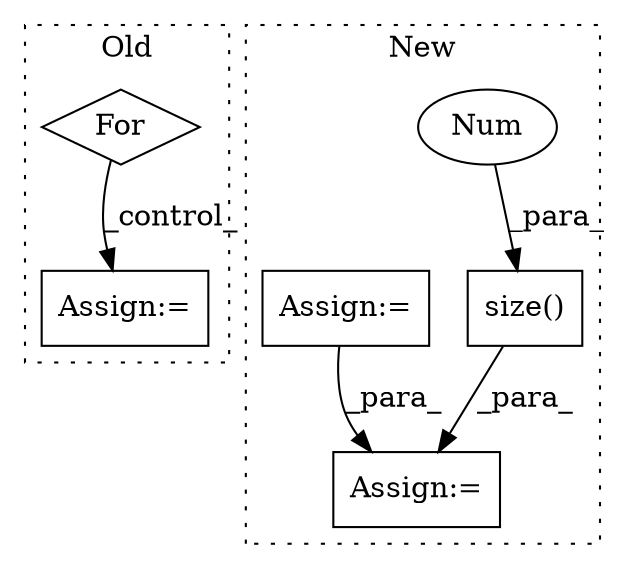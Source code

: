 digraph G {
subgraph cluster0 {
1 [label="For" a="107" s="7182,7211" l="4,14" shape="diamond"];
3 [label="Assign:=" a="68" s="7350" l="3" shape="box"];
label = "Old";
style="dotted";
}
subgraph cluster1 {
2 [label="size()" a="75" s="7540,7551" l="10,1" shape="box"];
4 [label="Num" a="76" s="7550" l="1" shape="ellipse"];
5 [label="Assign:=" a="68" s="7523" l="3" shape="box"];
6 [label="Assign:=" a="68" s="7447" l="3" shape="box"];
label = "New";
style="dotted";
}
1 -> 3 [label="_control_"];
2 -> 5 [label="_para_"];
4 -> 2 [label="_para_"];
6 -> 5 [label="_para_"];
}